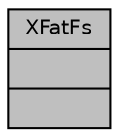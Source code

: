 digraph "XFatFs"
{
  edge [fontname="Helvetica",fontsize="10",labelfontname="Helvetica",labelfontsize="10"];
  node [fontname="Helvetica",fontsize="10",shape=record];
  Node1 [label="{XFatFs\n||}",height=0.2,width=0.4,color="black", fillcolor="grey75", style="filled", fontcolor="black"];
}
